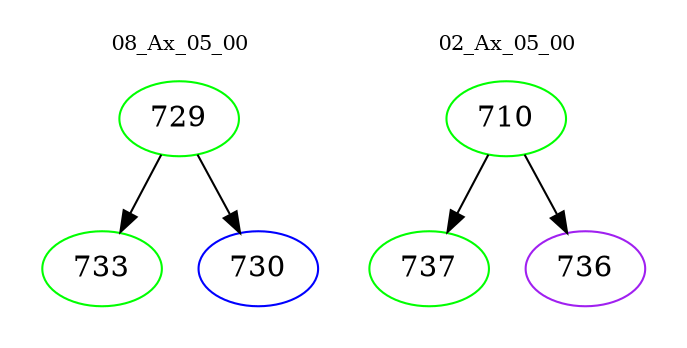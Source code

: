 digraph{
subgraph cluster_0 {
color = white
label = "08_Ax_05_00";
fontsize=10;
T0_729 [label="729", color="green"]
T0_729 -> T0_733 [color="black"]
T0_733 [label="733", color="green"]
T0_729 -> T0_730 [color="black"]
T0_730 [label="730", color="blue"]
}
subgraph cluster_1 {
color = white
label = "02_Ax_05_00";
fontsize=10;
T1_710 [label="710", color="green"]
T1_710 -> T1_737 [color="black"]
T1_737 [label="737", color="green"]
T1_710 -> T1_736 [color="black"]
T1_736 [label="736", color="purple"]
}
}
